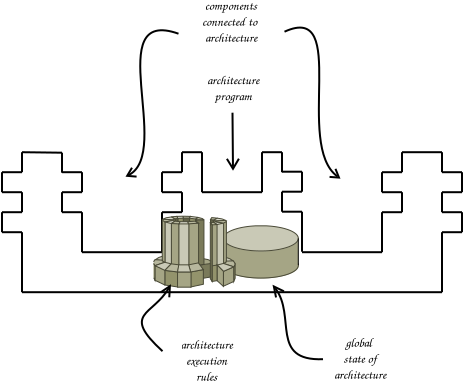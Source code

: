 <?xml version="1.0" encoding="UTF-8"?>
<dia:diagram xmlns:dia="http://www.lysator.liu.se/~alla/dia/">
  <dia:layer name="Background" visible="true">
    <dia:object type="Standard - Line" version="0" id="O0">
      <dia:attribute name="obj_pos">
        <dia:point val="4,10"/>
      </dia:attribute>
      <dia:attribute name="obj_bb">
        <dia:rectangle val="3.949,9.949;6.051,10.076"/>
      </dia:attribute>
      <dia:attribute name="conn_endpoints">
        <dia:point val="4,10"/>
        <dia:point val="6,10.025"/>
      </dia:attribute>
      <dia:attribute name="numcp">
        <dia:int val="1"/>
      </dia:attribute>
    </dia:object>
    <dia:object type="Standard - Line" version="0" id="O1">
      <dia:attribute name="obj_pos">
        <dia:point val="6,10.025"/>
      </dia:attribute>
      <dia:attribute name="obj_bb">
        <dia:rectangle val="5.95,9.975;6.05,11.075"/>
      </dia:attribute>
      <dia:attribute name="conn_endpoints">
        <dia:point val="6,10.025"/>
        <dia:point val="6,11.025"/>
      </dia:attribute>
      <dia:attribute name="numcp">
        <dia:int val="1"/>
      </dia:attribute>
    </dia:object>
    <dia:object type="Standard - Line" version="0" id="O2">
      <dia:attribute name="obj_pos">
        <dia:point val="6,11"/>
      </dia:attribute>
      <dia:attribute name="obj_bb">
        <dia:rectangle val="5.95,10.95;7.05,11.05"/>
      </dia:attribute>
      <dia:attribute name="conn_endpoints">
        <dia:point val="6,11"/>
        <dia:point val="7,11"/>
      </dia:attribute>
      <dia:attribute name="numcp">
        <dia:int val="1"/>
      </dia:attribute>
    </dia:object>
    <dia:object type="Standard - Line" version="0" id="O3">
      <dia:attribute name="obj_pos">
        <dia:point val="7,11"/>
      </dia:attribute>
      <dia:attribute name="obj_bb">
        <dia:rectangle val="6.95,10.95;7.05,12.05"/>
      </dia:attribute>
      <dia:attribute name="conn_endpoints">
        <dia:point val="7,11"/>
        <dia:point val="7,12"/>
      </dia:attribute>
      <dia:attribute name="numcp">
        <dia:int val="1"/>
      </dia:attribute>
    </dia:object>
    <dia:object type="Standard - Line" version="0" id="O4">
      <dia:attribute name="obj_pos">
        <dia:point val="7,12"/>
      </dia:attribute>
      <dia:attribute name="obj_bb">
        <dia:rectangle val="5.95,11.95;7.05,12.05"/>
      </dia:attribute>
      <dia:attribute name="conn_endpoints">
        <dia:point val="7,12"/>
        <dia:point val="6,12"/>
      </dia:attribute>
      <dia:attribute name="numcp">
        <dia:int val="1"/>
      </dia:attribute>
    </dia:object>
    <dia:object type="Standard - Line" version="0" id="O5">
      <dia:attribute name="obj_pos">
        <dia:point val="6,12"/>
      </dia:attribute>
      <dia:attribute name="obj_bb">
        <dia:rectangle val="5.95,11.95;6.05,13.05"/>
      </dia:attribute>
      <dia:attribute name="conn_endpoints">
        <dia:point val="6,12"/>
        <dia:point val="6,13"/>
      </dia:attribute>
      <dia:attribute name="numcp">
        <dia:int val="1"/>
      </dia:attribute>
    </dia:object>
    <dia:object type="Standard - Line" version="0" id="O6">
      <dia:attribute name="obj_pos">
        <dia:point val="6,13"/>
      </dia:attribute>
      <dia:attribute name="obj_bb">
        <dia:rectangle val="5.95,12.95;7.05,13.05"/>
      </dia:attribute>
      <dia:attribute name="conn_endpoints">
        <dia:point val="6,13"/>
        <dia:point val="7,13"/>
      </dia:attribute>
      <dia:attribute name="numcp">
        <dia:int val="1"/>
      </dia:attribute>
    </dia:object>
    <dia:object type="Standard - Line" version="0" id="O7">
      <dia:attribute name="obj_pos">
        <dia:point val="7,13"/>
      </dia:attribute>
      <dia:attribute name="obj_bb">
        <dia:rectangle val="6.95,12.95;7.05,15.05"/>
      </dia:attribute>
      <dia:attribute name="conn_endpoints">
        <dia:point val="7,13"/>
        <dia:point val="7,15"/>
      </dia:attribute>
      <dia:attribute name="numcp">
        <dia:int val="1"/>
      </dia:attribute>
    </dia:object>
    <dia:object type="Standard - Line" version="0" id="O8">
      <dia:attribute name="obj_pos">
        <dia:point val="7,15"/>
      </dia:attribute>
      <dia:attribute name="obj_bb">
        <dia:rectangle val="6.95,14.95;11.05,15.05"/>
      </dia:attribute>
      <dia:attribute name="conn_endpoints">
        <dia:point val="7,15"/>
        <dia:point val="11,15"/>
      </dia:attribute>
      <dia:attribute name="numcp">
        <dia:int val="1"/>
      </dia:attribute>
    </dia:object>
    <dia:object type="Standard - Line" version="0" id="O9">
      <dia:attribute name="obj_pos">
        <dia:point val="12,10"/>
      </dia:attribute>
      <dia:attribute name="obj_bb">
        <dia:rectangle val="11.95,9.95;13.05,10.05"/>
      </dia:attribute>
      <dia:attribute name="conn_endpoints">
        <dia:point val="12,10"/>
        <dia:point val="13,10"/>
      </dia:attribute>
      <dia:attribute name="numcp">
        <dia:int val="1"/>
      </dia:attribute>
    </dia:object>
    <dia:group>
      <dia:object type="Standard - Line" version="0" id="O10">
        <dia:attribute name="obj_pos">
          <dia:point val="11,15"/>
        </dia:attribute>
        <dia:attribute name="obj_bb">
          <dia:rectangle val="10.95,12.95;11.05,15.05"/>
        </dia:attribute>
        <dia:attribute name="conn_endpoints">
          <dia:point val="11,15"/>
          <dia:point val="11,13"/>
        </dia:attribute>
        <dia:attribute name="numcp">
          <dia:int val="1"/>
        </dia:attribute>
      </dia:object>
      <dia:object type="Standard - Line" version="0" id="O11">
        <dia:attribute name="obj_pos">
          <dia:point val="12,13"/>
        </dia:attribute>
        <dia:attribute name="obj_bb">
          <dia:rectangle val="10.95,12.95;12.05,13.05"/>
        </dia:attribute>
        <dia:attribute name="conn_endpoints">
          <dia:point val="12,13"/>
          <dia:point val="11,13"/>
        </dia:attribute>
        <dia:attribute name="numcp">
          <dia:int val="1"/>
        </dia:attribute>
      </dia:object>
      <dia:object type="Standard - Line" version="0" id="O12">
        <dia:attribute name="obj_pos">
          <dia:point val="12,13"/>
        </dia:attribute>
        <dia:attribute name="obj_bb">
          <dia:rectangle val="11.95,11.95;12.05,13.05"/>
        </dia:attribute>
        <dia:attribute name="conn_endpoints">
          <dia:point val="12,13"/>
          <dia:point val="12,12"/>
        </dia:attribute>
        <dia:attribute name="numcp">
          <dia:int val="1"/>
        </dia:attribute>
      </dia:object>
      <dia:object type="Standard - Line" version="0" id="O13">
        <dia:attribute name="obj_pos">
          <dia:point val="12,12"/>
        </dia:attribute>
        <dia:attribute name="obj_bb">
          <dia:rectangle val="10.95,11.95;12.05,12.05"/>
        </dia:attribute>
        <dia:attribute name="conn_endpoints">
          <dia:point val="12,12"/>
          <dia:point val="11,12"/>
        </dia:attribute>
        <dia:attribute name="numcp">
          <dia:int val="1"/>
        </dia:attribute>
      </dia:object>
      <dia:object type="Standard - Line" version="0" id="O14">
        <dia:attribute name="obj_pos">
          <dia:point val="11,12"/>
        </dia:attribute>
        <dia:attribute name="obj_bb">
          <dia:rectangle val="10.95,10.95;11.05,12.05"/>
        </dia:attribute>
        <dia:attribute name="conn_endpoints">
          <dia:point val="11,12"/>
          <dia:point val="11,11"/>
        </dia:attribute>
        <dia:attribute name="numcp">
          <dia:int val="1"/>
        </dia:attribute>
      </dia:object>
      <dia:object type="Standard - Line" version="0" id="O15">
        <dia:attribute name="obj_pos">
          <dia:point val="11,11"/>
        </dia:attribute>
        <dia:attribute name="obj_bb">
          <dia:rectangle val="10.95,10.95;12.05,11.05"/>
        </dia:attribute>
        <dia:attribute name="conn_endpoints">
          <dia:point val="11,11"/>
          <dia:point val="12,11"/>
        </dia:attribute>
        <dia:attribute name="numcp">
          <dia:int val="1"/>
        </dia:attribute>
      </dia:object>
      <dia:object type="Standard - Line" version="0" id="O16">
        <dia:attribute name="obj_pos">
          <dia:point val="12,11"/>
        </dia:attribute>
        <dia:attribute name="obj_bb">
          <dia:rectangle val="11.95,9.95;12.05,11.05"/>
        </dia:attribute>
        <dia:attribute name="conn_endpoints">
          <dia:point val="12,11"/>
          <dia:point val="12,10"/>
        </dia:attribute>
        <dia:attribute name="numcp">
          <dia:int val="1"/>
        </dia:attribute>
      </dia:object>
      <dia:object type="Standard - Line" version="0" id="O17">
        <dia:attribute name="obj_pos">
          <dia:point val="12,10"/>
        </dia:attribute>
        <dia:attribute name="obj_bb">
          <dia:rectangle val="12,10;12,10"/>
        </dia:attribute>
        <dia:attribute name="conn_endpoints">
          <dia:point val="12,10"/>
          <dia:point val="12,10"/>
        </dia:attribute>
        <dia:attribute name="numcp">
          <dia:int val="1"/>
        </dia:attribute>
      </dia:object>
    </dia:group>
    <dia:object type="Standard - Line" version="0" id="O18">
      <dia:attribute name="obj_pos">
        <dia:point val="25,17"/>
      </dia:attribute>
      <dia:attribute name="obj_bb">
        <dia:rectangle val="3.95,16.95;25.05,17.05"/>
      </dia:attribute>
      <dia:attribute name="conn_endpoints">
        <dia:point val="25,17"/>
        <dia:point val="4,17"/>
      </dia:attribute>
      <dia:attribute name="numcp">
        <dia:int val="1"/>
      </dia:attribute>
    </dia:object>
    <dia:object type="Cisco - Relational Database" version="0" id="O19">
      <dia:attribute name="obj_pos">
        <dia:point val="14.3,13.675"/>
      </dia:attribute>
      <dia:attribute name="obj_bb">
        <dia:rectangle val="13.3,13.635;18.612,16.355"/>
      </dia:attribute>
      <dia:attribute name="elem_corner">
        <dia:point val="14.3,13.675"/>
      </dia:attribute>
      <dia:attribute name="elem_width">
        <dia:real val="3.312"/>
      </dia:attribute>
      <dia:attribute name="elem_height">
        <dia:real val="2.64"/>
      </dia:attribute>
      <dia:attribute name="show_background">
        <dia:boolean val="true"/>
      </dia:attribute>
      <dia:attribute name="flip_horizontal">
        <dia:boolean val="false"/>
      </dia:attribute>
      <dia:attribute name="flip_vertical">
        <dia:boolean val="false"/>
      </dia:attribute>
      <dia:attribute name="padding">
        <dia:real val="0.354"/>
      </dia:attribute>
    </dia:object>
    <dia:object type="Standard - Line" version="0" id="O20">
      <dia:attribute name="obj_pos">
        <dia:point val="4,10"/>
      </dia:attribute>
      <dia:attribute name="obj_bb">
        <dia:rectangle val="3.95,9.95;4.05,11.05"/>
      </dia:attribute>
      <dia:attribute name="conn_endpoints">
        <dia:point val="4,10"/>
        <dia:point val="4,11"/>
      </dia:attribute>
      <dia:attribute name="numcp">
        <dia:int val="1"/>
      </dia:attribute>
    </dia:object>
    <dia:object type="Standard - Line" version="0" id="O21">
      <dia:attribute name="obj_pos">
        <dia:point val="4,11"/>
      </dia:attribute>
      <dia:attribute name="obj_bb">
        <dia:rectangle val="2.95,10.95;4.05,11.05"/>
      </dia:attribute>
      <dia:attribute name="conn_endpoints">
        <dia:point val="4,11"/>
        <dia:point val="3,11"/>
      </dia:attribute>
      <dia:attribute name="numcp">
        <dia:int val="1"/>
      </dia:attribute>
    </dia:object>
    <dia:object type="Standard - Line" version="0" id="O22">
      <dia:attribute name="obj_pos">
        <dia:point val="3,11"/>
      </dia:attribute>
      <dia:attribute name="obj_bb">
        <dia:rectangle val="2.95,10.95;3.05,12.05"/>
      </dia:attribute>
      <dia:attribute name="conn_endpoints">
        <dia:point val="3,11"/>
        <dia:point val="3,12"/>
      </dia:attribute>
      <dia:attribute name="numcp">
        <dia:int val="1"/>
      </dia:attribute>
    </dia:object>
    <dia:object type="Standard - Line" version="0" id="O23">
      <dia:attribute name="obj_pos">
        <dia:point val="3,12"/>
      </dia:attribute>
      <dia:attribute name="obj_bb">
        <dia:rectangle val="2.95,11.95;4.05,12.05"/>
      </dia:attribute>
      <dia:attribute name="conn_endpoints">
        <dia:point val="3,12"/>
        <dia:point val="4,12"/>
      </dia:attribute>
      <dia:attribute name="numcp">
        <dia:int val="1"/>
      </dia:attribute>
    </dia:object>
    <dia:object type="Standard - Line" version="0" id="O24">
      <dia:attribute name="obj_pos">
        <dia:point val="4,12"/>
      </dia:attribute>
      <dia:attribute name="obj_bb">
        <dia:rectangle val="3.95,11.95;4.05,13.05"/>
      </dia:attribute>
      <dia:attribute name="conn_endpoints">
        <dia:point val="4,12"/>
        <dia:point val="4,13"/>
      </dia:attribute>
      <dia:attribute name="numcp">
        <dia:int val="1"/>
      </dia:attribute>
    </dia:object>
    <dia:object type="Standard - Line" version="0" id="O25">
      <dia:attribute name="obj_pos">
        <dia:point val="4,13"/>
      </dia:attribute>
      <dia:attribute name="obj_bb">
        <dia:rectangle val="2.95,12.95;4.05,13.05"/>
      </dia:attribute>
      <dia:attribute name="conn_endpoints">
        <dia:point val="4,13"/>
        <dia:point val="3,13"/>
      </dia:attribute>
      <dia:attribute name="numcp">
        <dia:int val="1"/>
      </dia:attribute>
    </dia:object>
    <dia:object type="Standard - Line" version="0" id="O26">
      <dia:attribute name="obj_pos">
        <dia:point val="3,13"/>
      </dia:attribute>
      <dia:attribute name="obj_bb">
        <dia:rectangle val="2.95,12.95;3.05,14.05"/>
      </dia:attribute>
      <dia:attribute name="conn_endpoints">
        <dia:point val="3,13"/>
        <dia:point val="3,14"/>
      </dia:attribute>
      <dia:attribute name="numcp">
        <dia:int val="1"/>
      </dia:attribute>
    </dia:object>
    <dia:object type="Standard - Line" version="0" id="O27">
      <dia:attribute name="obj_pos">
        <dia:point val="3,14"/>
      </dia:attribute>
      <dia:attribute name="obj_bb">
        <dia:rectangle val="2.95,13.95;4.05,14.05"/>
      </dia:attribute>
      <dia:attribute name="conn_endpoints">
        <dia:point val="3,14"/>
        <dia:point val="4,14"/>
      </dia:attribute>
      <dia:attribute name="numcp">
        <dia:int val="1"/>
      </dia:attribute>
    </dia:object>
    <dia:object type="Standard - Line" version="0" id="O28">
      <dia:attribute name="obj_pos">
        <dia:point val="4,14"/>
      </dia:attribute>
      <dia:attribute name="obj_bb">
        <dia:rectangle val="3.95,13.95;4.05,17.05"/>
      </dia:attribute>
      <dia:attribute name="conn_endpoints">
        <dia:point val="4,14"/>
        <dia:point val="4,17"/>
      </dia:attribute>
      <dia:attribute name="numcp">
        <dia:int val="1"/>
      </dia:attribute>
    </dia:object>
    <dia:object type="Standard - Text" version="0" id="O29">
      <dia:attribute name="obj_pos">
        <dia:point val="14.45,2.875"/>
      </dia:attribute>
      <dia:attribute name="obj_bb">
        <dia:rectangle val="12.025,1.946;16.904,4.683"/>
      </dia:attribute>
      <dia:attribute name="text">
        <dia:composite type="text">
          <dia:attribute name="string">
            <dia:string>#components
connected to 
architecture#</dia:string>
          </dia:attribute>
          <dia:attribute name="font">
            <dia:font family="comic sans ms" style="0" name="Courier"/>
          </dia:attribute>
          <dia:attribute name="height">
            <dia:real val="0.8"/>
          </dia:attribute>
          <dia:attribute name="pos">
            <dia:point val="14.45,2.875"/>
          </dia:attribute>
          <dia:attribute name="color">
            <dia:color val="#000000"/>
          </dia:attribute>
          <dia:attribute name="alignment">
            <dia:enum val="1"/>
          </dia:attribute>
        </dia:composite>
      </dia:attribute>
    </dia:object>
    <dia:object type="Standard - BezierLine" version="0" id="O30">
      <dia:attribute name="obj_pos">
        <dia:point val="11.825,4.075"/>
      </dia:attribute>
      <dia:attribute name="obj_bb">
        <dia:rectangle val="8.901,3.853;11.889,11.692"/>
      </dia:attribute>
      <dia:attribute name="bez_points">
        <dia:point val="11.825,4.075"/>
        <dia:point val="7.95,2.7"/>
        <dia:point val="11.55,10"/>
        <dia:point val="9.175,11.225"/>
      </dia:attribute>
      <dia:attribute name="corner_types">
        <dia:enum val="0"/>
        <dia:enum val="0"/>
      </dia:attribute>
      <dia:attribute name="end_arrow">
        <dia:enum val="1"/>
      </dia:attribute>
      <dia:attribute name="end_arrow_length">
        <dia:real val="0.4"/>
      </dia:attribute>
      <dia:attribute name="end_arrow_width">
        <dia:real val="0.5"/>
      </dia:attribute>
    </dia:object>
    <dia:object type="Standard - BezierLine" version="0" id="O31">
      <dia:attribute name="obj_pos">
        <dia:point val="17.125,3.975"/>
      </dia:attribute>
      <dia:attribute name="obj_bb">
        <dia:rectangle val="17.059,3.72;20.261,11.758"/>
      </dia:attribute>
      <dia:attribute name="bez_points">
        <dia:point val="17.125,3.975"/>
        <dia:point val="20.4,2.475"/>
        <dia:point val="17.6,9.625"/>
        <dia:point val="19.925,11.325"/>
      </dia:attribute>
      <dia:attribute name="corner_types">
        <dia:enum val="0"/>
        <dia:enum val="0"/>
      </dia:attribute>
      <dia:attribute name="end_arrow">
        <dia:enum val="1"/>
      </dia:attribute>
      <dia:attribute name="end_arrow_length">
        <dia:real val="0.4"/>
      </dia:attribute>
      <dia:attribute name="end_arrow_width">
        <dia:real val="0.5"/>
      </dia:attribute>
    </dia:object>
    <dia:object type="Standard - Text" version="0" id="O32">
      <dia:attribute name="obj_pos">
        <dia:point val="20.9,19.725"/>
      </dia:attribute>
      <dia:attribute name="obj_bb">
        <dia:rectangle val="18.625,18.796;23.204,21.532"/>
      </dia:attribute>
      <dia:attribute name="text">
        <dia:composite type="text">
          <dia:attribute name="string">
            <dia:string>#global 
state of
architecture#</dia:string>
          </dia:attribute>
          <dia:attribute name="font">
            <dia:font family="comic sans ms" style="0" name="Courier"/>
          </dia:attribute>
          <dia:attribute name="height">
            <dia:real val="0.8"/>
          </dia:attribute>
          <dia:attribute name="pos">
            <dia:point val="20.9,19.725"/>
          </dia:attribute>
          <dia:attribute name="color">
            <dia:color val="#000000"/>
          </dia:attribute>
          <dia:attribute name="alignment">
            <dia:enum val="1"/>
          </dia:attribute>
        </dia:composite>
      </dia:attribute>
    </dia:object>
    <dia:object type="Standard - BezierLine" version="0" id="O33">
      <dia:attribute name="obj_pos">
        <dia:point val="19.05,20.35"/>
      </dia:attribute>
      <dia:attribute name="obj_bb">
        <dia:rectangle val="16.099,16.279;19.102,20.403"/>
      </dia:attribute>
      <dia:attribute name="bez_points">
        <dia:point val="19.05,20.35"/>
        <dia:point val="16.375,20.45"/>
        <dia:point val="17.725,18.175"/>
        <dia:point val="16.525,16.625"/>
      </dia:attribute>
      <dia:attribute name="corner_types">
        <dia:enum val="0"/>
        <dia:enum val="0"/>
      </dia:attribute>
      <dia:attribute name="end_arrow">
        <dia:enum val="1"/>
      </dia:attribute>
      <dia:attribute name="end_arrow_length">
        <dia:real val="0.5"/>
      </dia:attribute>
      <dia:attribute name="end_arrow_width">
        <dia:real val="0.5"/>
      </dia:attribute>
    </dia:object>
    <dia:group>
      <dia:group>
        <dia:object type="Standard - Line" version="0" id="O34">
          <dia:attribute name="obj_pos">
            <dia:point val="17,10"/>
          </dia:attribute>
          <dia:attribute name="obj_bb">
            <dia:rectangle val="16.95,9.95;17.05,11.05"/>
          </dia:attribute>
          <dia:attribute name="conn_endpoints">
            <dia:point val="17,10"/>
            <dia:point val="17,11"/>
          </dia:attribute>
          <dia:attribute name="numcp">
            <dia:int val="1"/>
          </dia:attribute>
        </dia:object>
        <dia:object type="Standard - Line" version="0" id="O35">
          <dia:attribute name="obj_pos">
            <dia:point val="17,10.975"/>
          </dia:attribute>
          <dia:attribute name="obj_bb">
            <dia:rectangle val="16.95,10.925;18.05,11.025"/>
          </dia:attribute>
          <dia:attribute name="conn_endpoints">
            <dia:point val="17,10.975"/>
            <dia:point val="18,10.975"/>
          </dia:attribute>
          <dia:attribute name="numcp">
            <dia:int val="1"/>
          </dia:attribute>
        </dia:object>
        <dia:object type="Standard - Line" version="0" id="O36">
          <dia:attribute name="obj_pos">
            <dia:point val="18,10.975"/>
          </dia:attribute>
          <dia:attribute name="obj_bb">
            <dia:rectangle val="17.95,10.925;18.05,12.025"/>
          </dia:attribute>
          <dia:attribute name="conn_endpoints">
            <dia:point val="18,10.975"/>
            <dia:point val="18,11.975"/>
          </dia:attribute>
          <dia:attribute name="numcp">
            <dia:int val="1"/>
          </dia:attribute>
        </dia:object>
        <dia:object type="Standard - Line" version="0" id="O37">
          <dia:attribute name="obj_pos">
            <dia:point val="18,11.975"/>
          </dia:attribute>
          <dia:attribute name="obj_bb">
            <dia:rectangle val="16.95,11.925;18.05,12.025"/>
          </dia:attribute>
          <dia:attribute name="conn_endpoints">
            <dia:point val="18,11.975"/>
            <dia:point val="17,11.975"/>
          </dia:attribute>
          <dia:attribute name="numcp">
            <dia:int val="1"/>
          </dia:attribute>
        </dia:object>
        <dia:object type="Standard - Line" version="0" id="O38">
          <dia:attribute name="obj_pos">
            <dia:point val="17,11.975"/>
          </dia:attribute>
          <dia:attribute name="obj_bb">
            <dia:rectangle val="16.95,11.925;17.05,13.025"/>
          </dia:attribute>
          <dia:attribute name="conn_endpoints">
            <dia:point val="17,11.975"/>
            <dia:point val="17,12.975"/>
          </dia:attribute>
          <dia:attribute name="numcp">
            <dia:int val="1"/>
          </dia:attribute>
        </dia:object>
        <dia:object type="Standard - Line" version="0" id="O39">
          <dia:attribute name="obj_pos">
            <dia:point val="17,12.975"/>
          </dia:attribute>
          <dia:attribute name="obj_bb">
            <dia:rectangle val="16.95,12.925;18.05,13.025"/>
          </dia:attribute>
          <dia:attribute name="conn_endpoints">
            <dia:point val="17,12.975"/>
            <dia:point val="18,12.975"/>
          </dia:attribute>
          <dia:attribute name="numcp">
            <dia:int val="1"/>
          </dia:attribute>
        </dia:object>
        <dia:object type="Standard - Line" version="0" id="O40">
          <dia:attribute name="obj_pos">
            <dia:point val="18,12.975"/>
          </dia:attribute>
          <dia:attribute name="obj_bb">
            <dia:rectangle val="17.95,12.925;18.05,15.025"/>
          </dia:attribute>
          <dia:attribute name="conn_endpoints">
            <dia:point val="18,12.975"/>
            <dia:point val="18,14.975"/>
          </dia:attribute>
          <dia:attribute name="numcp">
            <dia:int val="1"/>
          </dia:attribute>
        </dia:object>
      </dia:group>
      <dia:object type="Standard - Line" version="0" id="O41">
        <dia:attribute name="obj_pos">
          <dia:point val="18,15"/>
        </dia:attribute>
        <dia:attribute name="obj_bb">
          <dia:rectangle val="17.95,14.95;22.05,15.05"/>
        </dia:attribute>
        <dia:attribute name="conn_endpoints">
          <dia:point val="18,15"/>
          <dia:point val="22,15"/>
        </dia:attribute>
        <dia:attribute name="numcp">
          <dia:int val="1"/>
        </dia:attribute>
      </dia:object>
      <dia:group>
        <dia:object type="Standard - Line" version="0" id="O42">
          <dia:attribute name="obj_pos">
            <dia:point val="22,15"/>
          </dia:attribute>
          <dia:attribute name="obj_bb">
            <dia:rectangle val="21.95,12.95;22.05,15.05"/>
          </dia:attribute>
          <dia:attribute name="conn_endpoints">
            <dia:point val="22,15"/>
            <dia:point val="22,13"/>
          </dia:attribute>
          <dia:attribute name="numcp">
            <dia:int val="1"/>
          </dia:attribute>
        </dia:object>
        <dia:object type="Standard - Line" version="0" id="O43">
          <dia:attribute name="obj_pos">
            <dia:point val="23,13"/>
          </dia:attribute>
          <dia:attribute name="obj_bb">
            <dia:rectangle val="21.95,12.95;23.05,13.05"/>
          </dia:attribute>
          <dia:attribute name="conn_endpoints">
            <dia:point val="23,13"/>
            <dia:point val="22,13"/>
          </dia:attribute>
          <dia:attribute name="numcp">
            <dia:int val="1"/>
          </dia:attribute>
        </dia:object>
        <dia:object type="Standard - Line" version="0" id="O44">
          <dia:attribute name="obj_pos">
            <dia:point val="23,13"/>
          </dia:attribute>
          <dia:attribute name="obj_bb">
            <dia:rectangle val="22.95,11.95;23.05,13.05"/>
          </dia:attribute>
          <dia:attribute name="conn_endpoints">
            <dia:point val="23,13"/>
            <dia:point val="23,12"/>
          </dia:attribute>
          <dia:attribute name="numcp">
            <dia:int val="1"/>
          </dia:attribute>
        </dia:object>
        <dia:object type="Standard - Line" version="0" id="O45">
          <dia:attribute name="obj_pos">
            <dia:point val="23,12"/>
          </dia:attribute>
          <dia:attribute name="obj_bb">
            <dia:rectangle val="21.95,11.95;23.05,12.05"/>
          </dia:attribute>
          <dia:attribute name="conn_endpoints">
            <dia:point val="23,12"/>
            <dia:point val="22,12"/>
          </dia:attribute>
          <dia:attribute name="numcp">
            <dia:int val="1"/>
          </dia:attribute>
        </dia:object>
        <dia:object type="Standard - Line" version="0" id="O46">
          <dia:attribute name="obj_pos">
            <dia:point val="22,12"/>
          </dia:attribute>
          <dia:attribute name="obj_bb">
            <dia:rectangle val="21.95,10.95;22.05,12.05"/>
          </dia:attribute>
          <dia:attribute name="conn_endpoints">
            <dia:point val="22,12"/>
            <dia:point val="22,11"/>
          </dia:attribute>
          <dia:attribute name="numcp">
            <dia:int val="1"/>
          </dia:attribute>
        </dia:object>
        <dia:object type="Standard - Line" version="0" id="O47">
          <dia:attribute name="obj_pos">
            <dia:point val="22,11"/>
          </dia:attribute>
          <dia:attribute name="obj_bb">
            <dia:rectangle val="21.95,10.95;23.05,11.05"/>
          </dia:attribute>
          <dia:attribute name="conn_endpoints">
            <dia:point val="22,11"/>
            <dia:point val="23,11"/>
          </dia:attribute>
          <dia:attribute name="numcp">
            <dia:int val="1"/>
          </dia:attribute>
        </dia:object>
        <dia:object type="Standard - Line" version="0" id="O48">
          <dia:attribute name="obj_pos">
            <dia:point val="23,11"/>
          </dia:attribute>
          <dia:attribute name="obj_bb">
            <dia:rectangle val="22.95,9.95;23.05,11.05"/>
          </dia:attribute>
          <dia:attribute name="conn_endpoints">
            <dia:point val="23,11"/>
            <dia:point val="23,10"/>
          </dia:attribute>
          <dia:attribute name="numcp">
            <dia:int val="1"/>
          </dia:attribute>
        </dia:object>
        <dia:object type="Standard - Line" version="0" id="O49">
          <dia:attribute name="obj_pos">
            <dia:point val="23,10"/>
          </dia:attribute>
          <dia:attribute name="obj_bb">
            <dia:rectangle val="23,10;23,10"/>
          </dia:attribute>
          <dia:attribute name="conn_endpoints">
            <dia:point val="23,10"/>
            <dia:point val="23,10"/>
          </dia:attribute>
          <dia:attribute name="numcp">
            <dia:int val="1"/>
          </dia:attribute>
        </dia:object>
      </dia:group>
      <dia:object type="Standard - Line" version="0" id="O50">
        <dia:attribute name="obj_pos">
          <dia:point val="23,10"/>
        </dia:attribute>
        <dia:attribute name="obj_bb">
          <dia:rectangle val="22.95,9.95;25.05,10.05"/>
        </dia:attribute>
        <dia:attribute name="conn_endpoints">
          <dia:point val="23,10"/>
          <dia:point val="25,10"/>
        </dia:attribute>
        <dia:attribute name="numcp">
          <dia:int val="1"/>
        </dia:attribute>
      </dia:object>
      <dia:object type="Standard - Line" version="0" id="O51">
        <dia:attribute name="obj_pos">
          <dia:point val="25,10"/>
        </dia:attribute>
        <dia:attribute name="obj_bb">
          <dia:rectangle val="24.95,9.95;25.05,11.05"/>
        </dia:attribute>
        <dia:attribute name="conn_endpoints">
          <dia:point val="25,10"/>
          <dia:point val="25,11"/>
        </dia:attribute>
        <dia:attribute name="numcp">
          <dia:int val="1"/>
        </dia:attribute>
      </dia:object>
      <dia:object type="Standard - Line" version="0" id="O52">
        <dia:attribute name="obj_pos">
          <dia:point val="25,11"/>
        </dia:attribute>
        <dia:attribute name="obj_bb">
          <dia:rectangle val="24.95,10.95;26.05,11.05"/>
        </dia:attribute>
        <dia:attribute name="conn_endpoints">
          <dia:point val="25,11"/>
          <dia:point val="26,11"/>
        </dia:attribute>
        <dia:attribute name="numcp">
          <dia:int val="1"/>
        </dia:attribute>
      </dia:object>
      <dia:object type="Standard - Line" version="0" id="O53">
        <dia:attribute name="obj_pos">
          <dia:point val="26,11"/>
        </dia:attribute>
        <dia:attribute name="obj_bb">
          <dia:rectangle val="25.95,10.95;26.05,12.05"/>
        </dia:attribute>
        <dia:attribute name="conn_endpoints">
          <dia:point val="26,11"/>
          <dia:point val="26,12"/>
        </dia:attribute>
        <dia:attribute name="numcp">
          <dia:int val="1"/>
        </dia:attribute>
      </dia:object>
      <dia:object type="Standard - Line" version="0" id="O54">
        <dia:attribute name="obj_pos">
          <dia:point val="26,12"/>
        </dia:attribute>
        <dia:attribute name="obj_bb">
          <dia:rectangle val="24.95,11.95;26.05,12.05"/>
        </dia:attribute>
        <dia:attribute name="conn_endpoints">
          <dia:point val="26,12"/>
          <dia:point val="25,12"/>
        </dia:attribute>
        <dia:attribute name="numcp">
          <dia:int val="1"/>
        </dia:attribute>
      </dia:object>
      <dia:object type="Standard - Line" version="0" id="O55">
        <dia:attribute name="obj_pos">
          <dia:point val="25,12"/>
        </dia:attribute>
        <dia:attribute name="obj_bb">
          <dia:rectangle val="24.95,11.95;25.05,13.05"/>
        </dia:attribute>
        <dia:attribute name="conn_endpoints">
          <dia:point val="25,12"/>
          <dia:point val="25,13"/>
        </dia:attribute>
        <dia:attribute name="numcp">
          <dia:int val="1"/>
        </dia:attribute>
      </dia:object>
      <dia:object type="Standard - Line" version="0" id="O56">
        <dia:attribute name="obj_pos">
          <dia:point val="25,13"/>
        </dia:attribute>
        <dia:attribute name="obj_bb">
          <dia:rectangle val="24.95,12.95;26.05,13.05"/>
        </dia:attribute>
        <dia:attribute name="conn_endpoints">
          <dia:point val="25,13"/>
          <dia:point val="26,13"/>
        </dia:attribute>
        <dia:attribute name="numcp">
          <dia:int val="1"/>
        </dia:attribute>
      </dia:object>
      <dia:object type="Standard - Line" version="0" id="O57">
        <dia:attribute name="obj_pos">
          <dia:point val="26,13"/>
        </dia:attribute>
        <dia:attribute name="obj_bb">
          <dia:rectangle val="25.95,12.95;26.05,14.05"/>
        </dia:attribute>
        <dia:attribute name="conn_endpoints">
          <dia:point val="26,13"/>
          <dia:point val="26,14"/>
        </dia:attribute>
        <dia:attribute name="numcp">
          <dia:int val="1"/>
        </dia:attribute>
      </dia:object>
      <dia:object type="Standard - Line" version="0" id="O58">
        <dia:attribute name="obj_pos">
          <dia:point val="26,14"/>
        </dia:attribute>
        <dia:attribute name="obj_bb">
          <dia:rectangle val="24.95,13.95;26.05,14.05"/>
        </dia:attribute>
        <dia:attribute name="conn_endpoints">
          <dia:point val="26,14"/>
          <dia:point val="25,14"/>
        </dia:attribute>
        <dia:attribute name="numcp">
          <dia:int val="1"/>
        </dia:attribute>
      </dia:object>
      <dia:object type="Standard - Line" version="0" id="O59">
        <dia:attribute name="obj_pos">
          <dia:point val="25,14"/>
        </dia:attribute>
        <dia:attribute name="obj_bb">
          <dia:rectangle val="24.95,13.95;25.05,17.05"/>
        </dia:attribute>
        <dia:attribute name="conn_endpoints">
          <dia:point val="25,14"/>
          <dia:point val="25,17"/>
        </dia:attribute>
        <dia:attribute name="numcp">
          <dia:int val="1"/>
        </dia:attribute>
      </dia:object>
    </dia:group>
    <dia:object type="Standard - Line" version="0" id="O60">
      <dia:attribute name="obj_pos">
        <dia:point val="13,10"/>
      </dia:attribute>
      <dia:attribute name="obj_bb">
        <dia:rectangle val="12.95,9.95;13.05,12.05"/>
      </dia:attribute>
      <dia:attribute name="conn_endpoints">
        <dia:point val="13,10"/>
        <dia:point val="13,12"/>
      </dia:attribute>
      <dia:attribute name="numcp">
        <dia:int val="1"/>
      </dia:attribute>
    </dia:object>
    <dia:object type="Standard - Line" version="0" id="O61">
      <dia:attribute name="obj_pos">
        <dia:point val="13,12"/>
      </dia:attribute>
      <dia:attribute name="obj_bb">
        <dia:rectangle val="12.95,11.95;16.05,12.05"/>
      </dia:attribute>
      <dia:attribute name="conn_endpoints">
        <dia:point val="13,12"/>
        <dia:point val="16,12"/>
      </dia:attribute>
      <dia:attribute name="numcp">
        <dia:int val="1"/>
      </dia:attribute>
    </dia:object>
    <dia:object type="Standard - Line" version="0" id="O62">
      <dia:attribute name="obj_pos">
        <dia:point val="16,12"/>
      </dia:attribute>
      <dia:attribute name="obj_bb">
        <dia:rectangle val="15.95,9.95;16.05,12.05"/>
      </dia:attribute>
      <dia:attribute name="conn_endpoints">
        <dia:point val="16,12"/>
        <dia:point val="16,10"/>
      </dia:attribute>
      <dia:attribute name="numcp">
        <dia:int val="1"/>
      </dia:attribute>
    </dia:object>
    <dia:object type="Standard - Line" version="0" id="O63">
      <dia:attribute name="obj_pos">
        <dia:point val="16,10"/>
      </dia:attribute>
      <dia:attribute name="obj_bb">
        <dia:rectangle val="15.95,9.95;17.05,10.05"/>
      </dia:attribute>
      <dia:attribute name="conn_endpoints">
        <dia:point val="16,10"/>
        <dia:point val="17,10"/>
      </dia:attribute>
      <dia:attribute name="numcp">
        <dia:int val="1"/>
      </dia:attribute>
    </dia:object>
    <dia:object type="Standard - Text" version="0" id="O64">
      <dia:attribute name="obj_pos">
        <dia:point val="14.555,6.607"/>
      </dia:attribute>
      <dia:attribute name="obj_bb">
        <dia:rectangle val="12.28,5.679;16.859,7.615"/>
      </dia:attribute>
      <dia:attribute name="text">
        <dia:composite type="text">
          <dia:attribute name="string">
            <dia:string>#architecture
program#</dia:string>
          </dia:attribute>
          <dia:attribute name="font">
            <dia:font family="comic sans ms" style="0" name="Courier"/>
          </dia:attribute>
          <dia:attribute name="height">
            <dia:real val="0.8"/>
          </dia:attribute>
          <dia:attribute name="pos">
            <dia:point val="14.555,6.607"/>
          </dia:attribute>
          <dia:attribute name="color">
            <dia:color val="#000000"/>
          </dia:attribute>
          <dia:attribute name="alignment">
            <dia:enum val="1"/>
          </dia:attribute>
        </dia:composite>
      </dia:attribute>
    </dia:object>
    <dia:object type="Standard - Line" version="0" id="O65">
      <dia:attribute name="obj_pos">
        <dia:point val="14.525,8.025"/>
      </dia:attribute>
      <dia:attribute name="obj_bb">
        <dia:rectangle val="13.95,7.975;15.15,10.98"/>
      </dia:attribute>
      <dia:attribute name="conn_endpoints">
        <dia:point val="14.525,8.025"/>
        <dia:point val="14.55,10.925"/>
      </dia:attribute>
      <dia:attribute name="numcp">
        <dia:int val="1"/>
      </dia:attribute>
      <dia:attribute name="end_arrow">
        <dia:enum val="1"/>
      </dia:attribute>
      <dia:attribute name="end_arrow_length">
        <dia:real val="0.5"/>
      </dia:attribute>
      <dia:attribute name="end_arrow_width">
        <dia:real val="0.6"/>
      </dia:attribute>
    </dia:object>
    <dia:object type="Cisco - Supercomputer" version="0" id="O66">
      <dia:attribute name="obj_pos">
        <dia:point val="11.125,13.2"/>
      </dia:attribute>
      <dia:attribute name="obj_bb">
        <dia:rectangle val="10.134,12.843;15.108,16.94"/>
      </dia:attribute>
      <dia:attribute name="elem_corner">
        <dia:point val="11.125,13.2"/>
      </dia:attribute>
      <dia:attribute name="elem_width">
        <dia:real val="2.983"/>
      </dia:attribute>
      <dia:attribute name="elem_height">
        <dia:real val="3.55"/>
      </dia:attribute>
      <dia:attribute name="show_background">
        <dia:boolean val="true"/>
      </dia:attribute>
      <dia:attribute name="flip_horizontal">
        <dia:boolean val="false"/>
      </dia:attribute>
      <dia:attribute name="flip_vertical">
        <dia:boolean val="false"/>
      </dia:attribute>
      <dia:attribute name="padding">
        <dia:real val="0.354"/>
      </dia:attribute>
    </dia:object>
    <dia:object type="Standard - Text" version="0" id="O67">
      <dia:attribute name="obj_pos">
        <dia:point val="13.23,19.832"/>
      </dia:attribute>
      <dia:attribute name="obj_bb">
        <dia:rectangle val="10.955,18.904;15.534,21.64"/>
      </dia:attribute>
      <dia:attribute name="text">
        <dia:composite type="text">
          <dia:attribute name="string">
            <dia:string>#architecture
execution
rules#</dia:string>
          </dia:attribute>
          <dia:attribute name="font">
            <dia:font family="comic sans ms" style="0" name="Courier"/>
          </dia:attribute>
          <dia:attribute name="height">
            <dia:real val="0.8"/>
          </dia:attribute>
          <dia:attribute name="pos">
            <dia:point val="13.23,19.832"/>
          </dia:attribute>
          <dia:attribute name="color">
            <dia:color val="#000000"/>
          </dia:attribute>
          <dia:attribute name="alignment">
            <dia:enum val="1"/>
          </dia:attribute>
        </dia:composite>
      </dia:attribute>
    </dia:object>
    <dia:object type="Standard - BezierLine" version="0" id="O68">
      <dia:attribute name="obj_pos">
        <dia:point val="11.025,19.95"/>
      </dia:attribute>
      <dia:attribute name="obj_bb">
        <dia:rectangle val="9.948,16.308;11.909,20.021"/>
      </dia:attribute>
      <dia:attribute name="bez_points">
        <dia:point val="11.025,19.95"/>
        <dia:point val="8.925,18.025"/>
        <dia:point val="10.55,18.175"/>
        <dia:point val="11.45,16.6"/>
      </dia:attribute>
      <dia:attribute name="corner_types">
        <dia:enum val="0"/>
        <dia:enum val="0"/>
      </dia:attribute>
      <dia:attribute name="end_arrow">
        <dia:enum val="1"/>
      </dia:attribute>
      <dia:attribute name="end_arrow_length">
        <dia:real val="0.5"/>
      </dia:attribute>
      <dia:attribute name="end_arrow_width">
        <dia:real val="0.5"/>
      </dia:attribute>
    </dia:object>
  </dia:layer>
</dia:diagram>
